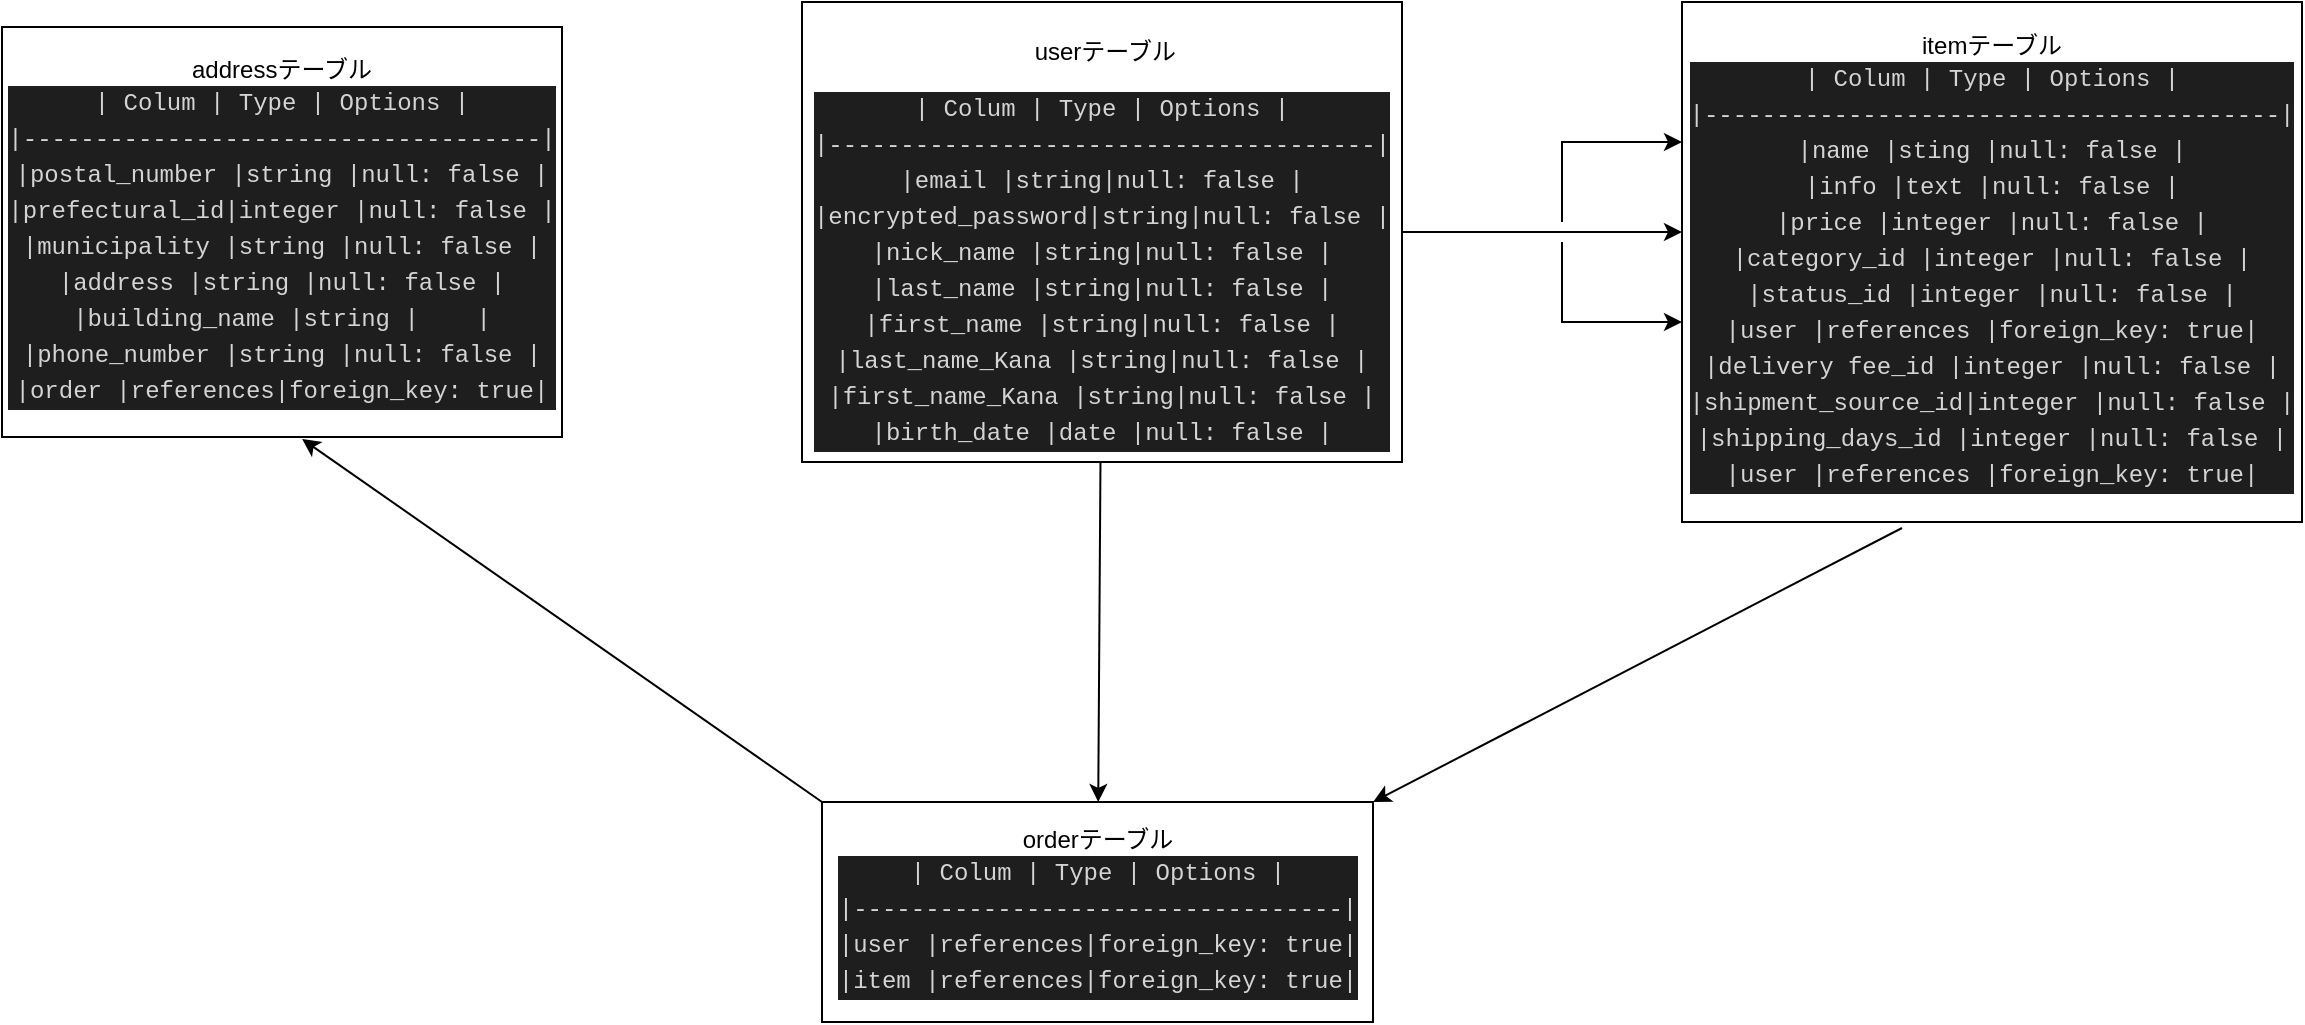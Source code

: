 <mxfile version="13.6.5">
    <diagram id="PVEE-m6z0i9MWGZsdS4O" name="ページ1">
        <mxGraphModel dx="1991" dy="859" grid="1" gridSize="10" guides="1" tooltips="1" connect="1" arrows="1" fold="1" page="1" pageScale="1" pageWidth="827" pageHeight="1169" math="0" shadow="0">
            <root>
                <mxCell id="0"/>
                <mxCell id="1" parent="0"/>
                <mxCell id="32" style="edgeStyle=none;rounded=0;orthogonalLoop=1;jettySize=auto;html=1;" edge="1" parent="1" source="5">
                    <mxGeometry relative="1" as="geometry">
                        <mxPoint x="470" y="275" as="targetPoint"/>
                    </mxGeometry>
                </mxCell>
                <mxCell id="34" style="edgeStyle=none;rounded=0;orthogonalLoop=1;jettySize=auto;html=1;" edge="1" parent="1">
                    <mxGeometry relative="1" as="geometry">
                        <mxPoint x="470" y="230" as="targetPoint"/>
                        <mxPoint x="410" y="270" as="sourcePoint"/>
                        <Array as="points">
                            <mxPoint x="410" y="230"/>
                        </Array>
                    </mxGeometry>
                </mxCell>
                <mxCell id="5" value="&lt;p&gt;&amp;nbsp;userテーブル&lt;/p&gt;&lt;div style=&quot;color: rgb(212 , 212 , 212) ; background-color: rgb(30 , 30 , 30) ; font-family: &amp;#34;menlo&amp;#34; , &amp;#34;monaco&amp;#34; , &amp;#34;courier new&amp;#34; , monospace ; line-height: 18px&quot;&gt;&lt;div&gt;| Colum            | Type | Options    |&lt;/div&gt;&lt;div&gt;|--------------------------------------|&lt;/div&gt;&lt;div&gt;|email             |string|null: false |&lt;/div&gt;&lt;div&gt;|encrypted_password|string|null: false |&lt;/div&gt;&lt;div&gt;|nick_name         |string|null: false |&lt;/div&gt;&lt;div&gt;|last_name         |string|null: false |&lt;/div&gt;&lt;div&gt;|first_name        |string|null: false |&lt;/div&gt;&lt;div&gt;|last_name_Kana    |string|null: false |&lt;/div&gt;&lt;div&gt;|first_name_Kana   |string|null: false |&lt;/div&gt;&lt;div&gt;|birth_date        |date  |null: false |&lt;/div&gt;&lt;/div&gt;" style="whiteSpace=wrap;html=1;" vertex="1" parent="1">
                    <mxGeometry x="30" y="160" width="300" height="230" as="geometry"/>
                </mxCell>
                <mxCell id="6" value="itemテーブル&lt;br&gt;&lt;div style=&quot;color: rgb(212 , 212 , 212) ; background-color: rgb(30 , 30 , 30) ; font-family: &amp;#34;menlo&amp;#34; , &amp;#34;monaco&amp;#34; , &amp;#34;courier new&amp;#34; , monospace ; line-height: 18px&quot;&gt;&lt;div style=&quot;font-family: &amp;#34;menlo&amp;#34; , &amp;#34;monaco&amp;#34; , &amp;#34;courier new&amp;#34; , monospace ; line-height: 18px&quot;&gt;&lt;div style=&quot;font-family: &amp;#34;menlo&amp;#34; , &amp;#34;monaco&amp;#34; , &amp;#34;courier new&amp;#34; , monospace ; line-height: 18px&quot;&gt;&lt;div style=&quot;font-family: &amp;#34;menlo&amp;#34; , &amp;#34;monaco&amp;#34; , &amp;#34;courier new&amp;#34; , monospace ; line-height: 18px&quot;&gt;&lt;div style=&quot;font-family: &amp;#34;menlo&amp;#34; , &amp;#34;monaco&amp;#34; , &amp;#34;courier new&amp;#34; , monospace ; line-height: 18px&quot;&gt;&lt;div&gt;| Colum            | Type        | Options         |&lt;/div&gt;&lt;div&gt;|----------------------------------------|&lt;/div&gt;&lt;div&gt;|name              |sting        |null: false      |&lt;/div&gt;&lt;div&gt;|info              |text         |null: false      |&lt;/div&gt;&lt;div&gt;|price             |integer      |null: false      |&lt;/div&gt;&lt;div&gt;|category_id       |integer      |null: false      |&lt;/div&gt;&lt;div&gt;|status_id         |integer      |null: false      |&lt;/div&gt;&lt;div&gt;|user              |references   |foreign_key: true|&lt;/div&gt;&lt;div&gt;|delivery fee_id   |integer      |null: false      |&lt;/div&gt;&lt;div&gt;|shipment_source_id|integer      |null: false      |&lt;/div&gt;&lt;div&gt;|shipping_days_id  |integer      |null: false      |&lt;/div&gt;&lt;div&gt;|user              |references   |foreign_key: true|&lt;/div&gt;&lt;/div&gt;&lt;/div&gt;&lt;/div&gt;&lt;/div&gt;&lt;/div&gt;" style="whiteSpace=wrap;html=1;" vertex="1" parent="1">
                    <mxGeometry x="470" y="160" width="310" height="260" as="geometry"/>
                </mxCell>
                <mxCell id="19" style="edgeStyle=none;rounded=0;orthogonalLoop=1;jettySize=auto;html=1;entryX=1;entryY=0;entryDx=0;entryDy=0;" edge="1" parent="1" target="12">
                    <mxGeometry relative="1" as="geometry">
                        <mxPoint x="580" y="423" as="sourcePoint"/>
                    </mxGeometry>
                </mxCell>
                <mxCell id="36" style="edgeStyle=none;rounded=0;orthogonalLoop=1;jettySize=auto;html=1;" edge="1" parent="1" source="5" target="12">
                    <mxGeometry relative="1" as="geometry">
                        <mxPoint x="250" y="420" as="sourcePoint"/>
                    </mxGeometry>
                </mxCell>
                <mxCell id="12" value="orderテーブル&lt;br&gt;&lt;div style=&quot;color: rgb(212 , 212 , 212) ; background-color: rgb(30 , 30 , 30) ; font-family: &amp;#34;menlo&amp;#34; , &amp;#34;monaco&amp;#34; , &amp;#34;courier new&amp;#34; , monospace ; line-height: 18px&quot;&gt;&lt;div&gt;| Colum        | Type     | Options         |&lt;/div&gt;&lt;div&gt;|----------------------------------|&lt;/div&gt;&lt;div&gt;|user          |references|foreign_key: true|&lt;br&gt;&lt;/div&gt;&lt;div&gt;|item          |references|foreign_key: true|&lt;/div&gt;&lt;/div&gt;" style="whiteSpace=wrap;html=1;" vertex="1" parent="1">
                    <mxGeometry x="40" y="560" width="275.5" height="110" as="geometry"/>
                </mxCell>
                <mxCell id="33" style="edgeStyle=none;rounded=0;orthogonalLoop=1;jettySize=auto;html=1;" edge="1" parent="1">
                    <mxGeometry relative="1" as="geometry">
                        <mxPoint x="470" y="320" as="targetPoint"/>
                        <mxPoint x="410" y="280" as="sourcePoint"/>
                        <Array as="points">
                            <mxPoint x="410" y="320"/>
                        </Array>
                    </mxGeometry>
                </mxCell>
                <mxCell id="47" style="edgeStyle=none;rounded=0;orthogonalLoop=1;jettySize=auto;html=1;exitX=0;exitY=0;exitDx=0;exitDy=0;entryX=0.536;entryY=1.005;entryDx=0;entryDy=0;entryPerimeter=0;" edge="1" parent="1" source="12" target="40">
                    <mxGeometry relative="1" as="geometry">
                        <mxPoint x="30" y="560" as="sourcePoint"/>
                    </mxGeometry>
                </mxCell>
                <mxCell id="40" value="addressテーブル&lt;br&gt;&lt;div style=&quot;color: rgb(212 , 212 , 212) ; background-color: rgb(30 , 30 , 30) ; font-family: &amp;#34;menlo&amp;#34; , &amp;#34;monaco&amp;#34; , &amp;#34;courier new&amp;#34; , monospace ; line-height: 18px&quot;&gt;&lt;div style=&quot;font-family: &amp;#34;menlo&amp;#34; , &amp;#34;monaco&amp;#34; , &amp;#34;courier new&amp;#34; , monospace ; line-height: 18px&quot;&gt;&lt;div style=&quot;font-family: &amp;#34;menlo&amp;#34; , &amp;#34;monaco&amp;#34; , &amp;#34;courier new&amp;#34; , monospace ; line-height: 18px&quot;&gt;&lt;div&gt;| Colum        | Type     | Options         |&lt;/div&gt;&lt;div&gt;|------------------------------------|&lt;/div&gt;&lt;div&gt;|postal_number |string    |null: false      |&lt;/div&gt;&lt;div&gt;|prefectural_id|integer   |null: false      |&lt;/div&gt;&lt;div&gt;|municipality  |string    |null: false      |&lt;/div&gt;&lt;div&gt;|address       |string    |null: false      |&lt;/div&gt;&lt;div&gt;|building_name |string    |&amp;nbsp; &amp;nbsp; |&lt;/div&gt;&lt;div&gt;|phone_number  |string    |null: false      |&lt;/div&gt;&lt;div&gt;|order |references|foreign_key: true|&lt;/div&gt;&lt;/div&gt;&lt;/div&gt;&lt;/div&gt;" style="whiteSpace=wrap;html=1;" vertex="1" parent="1">
                    <mxGeometry x="-370" y="172.5" width="280" height="205" as="geometry"/>
                </mxCell>
            </root>
        </mxGraphModel>
    </diagram>
</mxfile>